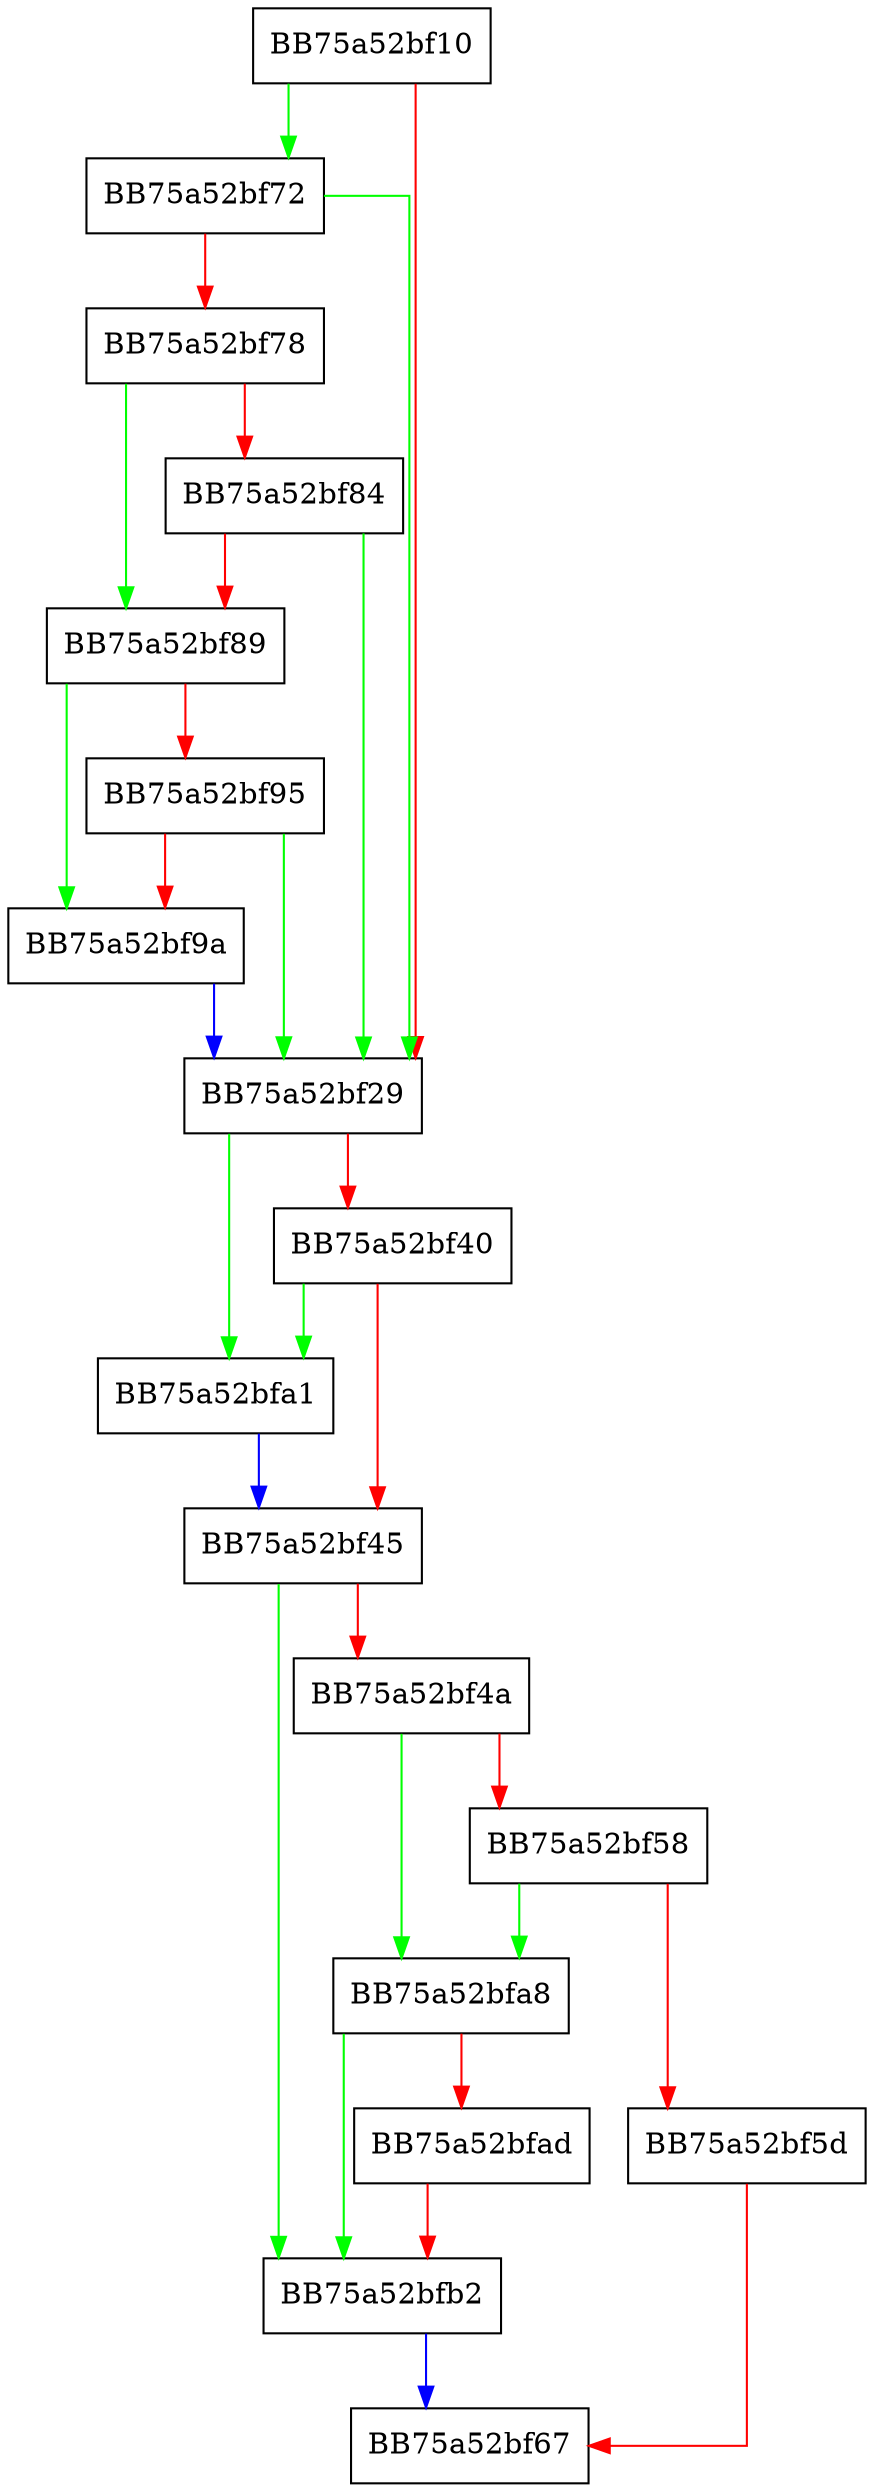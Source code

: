 digraph SetIoType {
  node [shape="box"];
  graph [splines=ortho];
  BB75a52bf10 -> BB75a52bf72 [color="green"];
  BB75a52bf10 -> BB75a52bf29 [color="red"];
  BB75a52bf29 -> BB75a52bfa1 [color="green"];
  BB75a52bf29 -> BB75a52bf40 [color="red"];
  BB75a52bf40 -> BB75a52bfa1 [color="green"];
  BB75a52bf40 -> BB75a52bf45 [color="red"];
  BB75a52bf45 -> BB75a52bfb2 [color="green"];
  BB75a52bf45 -> BB75a52bf4a [color="red"];
  BB75a52bf4a -> BB75a52bfa8 [color="green"];
  BB75a52bf4a -> BB75a52bf58 [color="red"];
  BB75a52bf58 -> BB75a52bfa8 [color="green"];
  BB75a52bf58 -> BB75a52bf5d [color="red"];
  BB75a52bf5d -> BB75a52bf67 [color="red"];
  BB75a52bf72 -> BB75a52bf29 [color="green"];
  BB75a52bf72 -> BB75a52bf78 [color="red"];
  BB75a52bf78 -> BB75a52bf89 [color="green"];
  BB75a52bf78 -> BB75a52bf84 [color="red"];
  BB75a52bf84 -> BB75a52bf29 [color="green"];
  BB75a52bf84 -> BB75a52bf89 [color="red"];
  BB75a52bf89 -> BB75a52bf9a [color="green"];
  BB75a52bf89 -> BB75a52bf95 [color="red"];
  BB75a52bf95 -> BB75a52bf29 [color="green"];
  BB75a52bf95 -> BB75a52bf9a [color="red"];
  BB75a52bf9a -> BB75a52bf29 [color="blue"];
  BB75a52bfa1 -> BB75a52bf45 [color="blue"];
  BB75a52bfa8 -> BB75a52bfb2 [color="green"];
  BB75a52bfa8 -> BB75a52bfad [color="red"];
  BB75a52bfad -> BB75a52bfb2 [color="red"];
  BB75a52bfb2 -> BB75a52bf67 [color="blue"];
}
